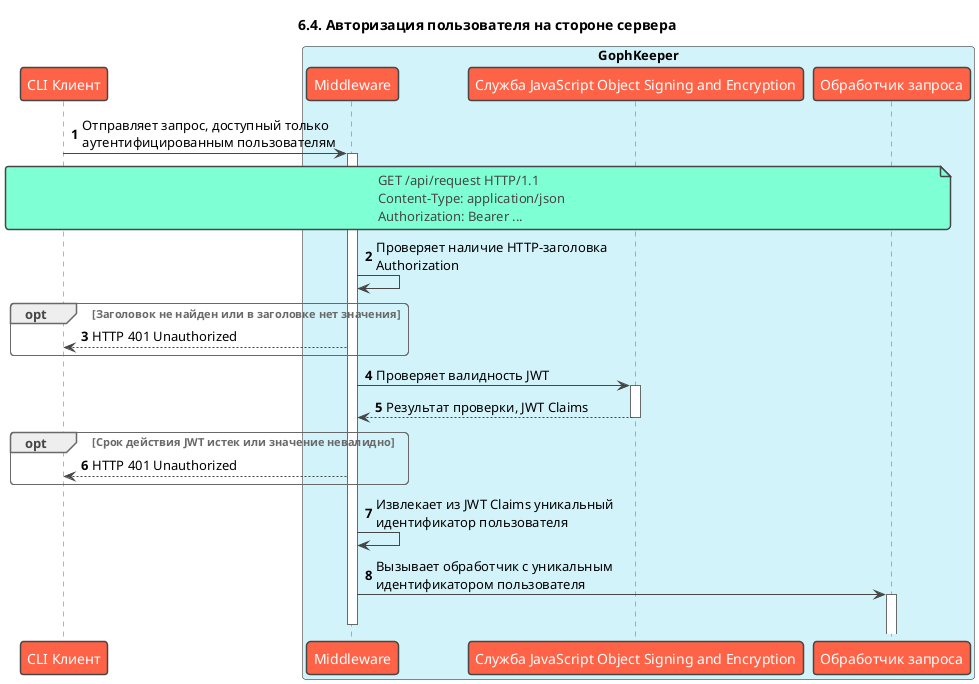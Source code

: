 @startuml
!theme vibrant
title: 6.4. Авторизация пользователя на стороне сервера
skinparam maxMessageSize 300
autonumber

participant "CLI Клиент" as client
box "GophKeeper" #d3f3fa
    participant "Middleware" as middleware
    participant "Служба JavaScript Object Signing and Encryption" as jose
    participant "Обработчик запроса" as handler
end box

client -> middleware ++ : Отправляет запрос, доступный только аутентифицированным пользователям
note over client, handler
    GET /api/request HTTP/1.1
    Content-Type: application/json 
    Authorization: Bearer ...
end note

middleware -> middleware: Проверяет наличие HTTP-заголовка Authorization
opt Заголовок не найден или в заголовке нет значения
    middleware --> client: HTTP 401 Unauthorized
end

middleware -> jose ++: Проверяет валидность JWT
return Результат проверки, JWT Claims
opt Срок действия JWT истек или значение невалидно
    middleware --> client: HTTP 401 Unauthorized
end

middleware -> middleware: Извлекает из JWT Claims уникальный идентификатор пользователя
middleware -> handler ++ : Вызывает обработчик с уникальным идентификатором пользователя
deactivate middleware
@enduml
